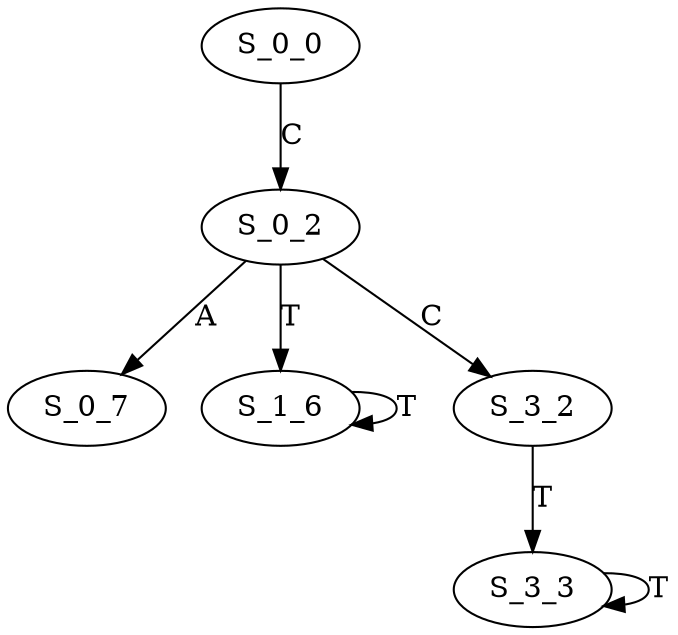 strict digraph  {
	S_0_0 -> S_0_2 [ label = C ];
	S_0_2 -> S_0_7 [ label = A ];
	S_0_2 -> S_1_6 [ label = T ];
	S_0_2 -> S_3_2 [ label = C ];
	S_1_6 -> S_1_6 [ label = T ];
	S_3_2 -> S_3_3 [ label = T ];
	S_3_3 -> S_3_3 [ label = T ];
}
